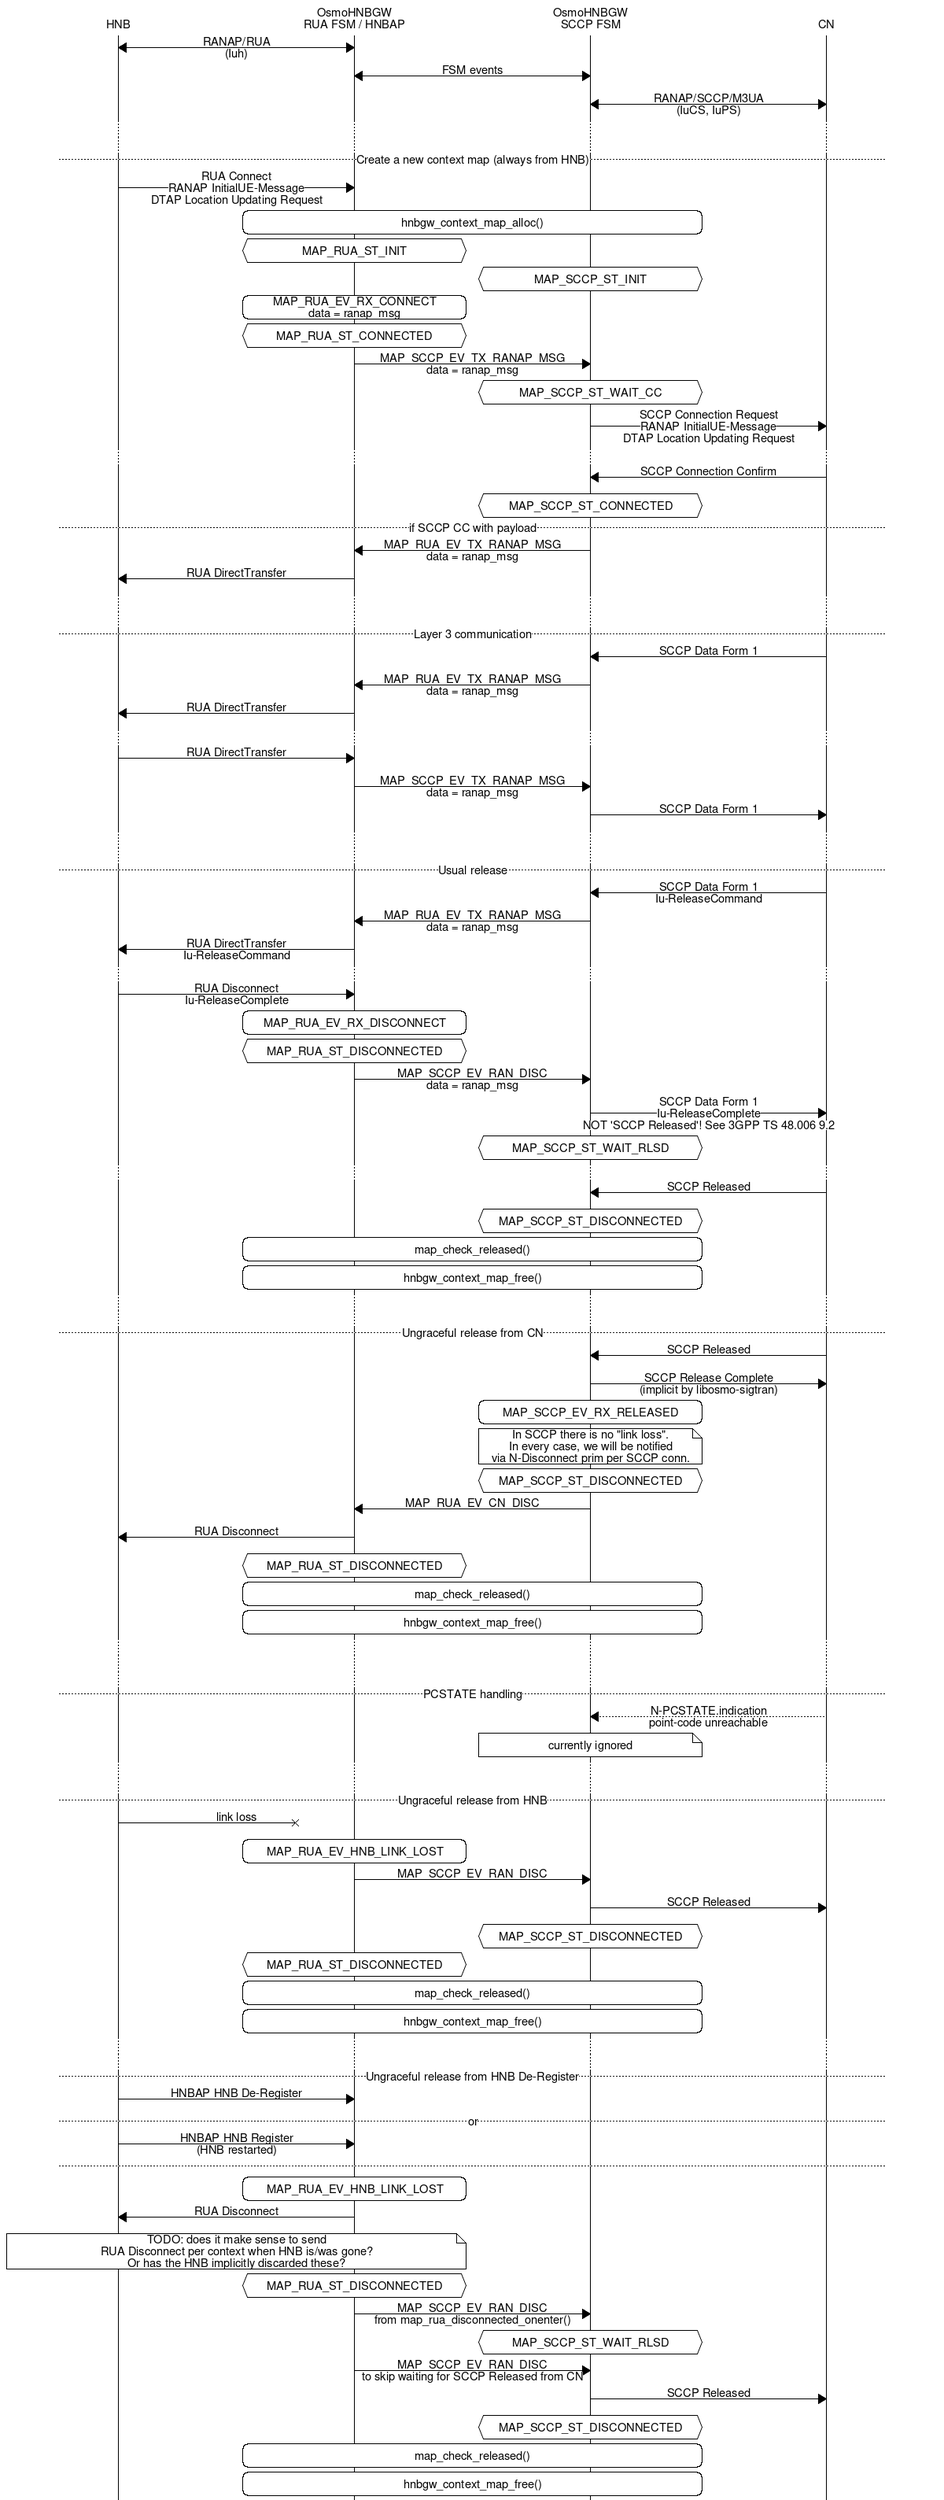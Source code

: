 msc {
  hscale="2";
  hnb[label="HNB"],rua[label="OsmoHNBGW\nRUA FSM / HNBAP"],sccp[label="OsmoHNBGW\nSCCP FSM"],cn[label="CN"];

  hnb <=> rua [label="RANAP/RUA\n(Iuh)"];
  rua <=> sccp [label="FSM events"];
  sccp <=> cn [label="RANAP/SCCP/M3UA\n(IuCS, IuPS)"];

  ...;
  ...;
  --- [label="Create a new context map (always from HNB)"];
  hnb => rua [label="RUA Connect\nRANAP InitialUE-Message\nDTAP Location Updating Request"];
  rua rbox sccp [label="hnbgw_context_map_alloc()"];
  rua abox rua [label="MAP_RUA_ST_INIT"];
  sccp abox sccp [label="MAP_SCCP_ST_INIT"];
  rua rbox rua [label="MAP_RUA_EV_RX_CONNECT\ndata = ranap_msg"];
  rua abox rua [label="MAP_RUA_ST_CONNECTED"];
  rua => sccp [label="MAP_SCCP_EV_TX_RANAP_MSG\ndata = ranap_msg"];
  sccp abox sccp [label="MAP_SCCP_ST_WAIT_CC"];
  sccp => cn [label="SCCP Connection Request\nRANAP InitialUE-Message\nDTAP Location Updating Request"];
  ...;
  sccp <= cn [label="SCCP Connection Confirm"];
  sccp abox sccp [label="MAP_SCCP_ST_CONNECTED"];
  --- [label="if SCCP CC with payload"];
  rua <= sccp [label="MAP_RUA_EV_TX_RANAP_MSG\ndata = ranap_msg"];
  hnb <= rua [label="RUA DirectTransfer"];

  ...;
  ...;
  --- [label="Layer 3 communication"];
  sccp <= cn [label="SCCP Data Form 1"];
  rua <= sccp [label="MAP_RUA_EV_TX_RANAP_MSG\ndata = ranap_msg"];
  hnb <= rua [label="RUA DirectTransfer"];
  ...;
  hnb => rua [label="RUA DirectTransfer"];
  rua => sccp [label="MAP_SCCP_EV_TX_RANAP_MSG\ndata = ranap_msg"];
  sccp => cn [label="SCCP Data Form 1"];

  ...;
  ...;
  --- [label="Usual release"];
  sccp <= cn [label="SCCP Data Form 1\nIu-ReleaseCommand"];
  rua <= sccp [label="MAP_RUA_EV_TX_RANAP_MSG\ndata = ranap_msg"];
  hnb <= rua [label="RUA DirectTransfer\nIu-ReleaseCommand"];
  ...;
  hnb => rua [label="RUA Disconnect\nIu-ReleaseComplete"];
  rua rbox rua [label="MAP_RUA_EV_RX_DISCONNECT"];
  rua abox rua [label="MAP_RUA_ST_DISCONNECTED"];
  rua => sccp [label="MAP_SCCP_EV_RAN_DISC\ndata = ranap_msg"];
  sccp => cn [label="SCCP Data Form 1\nIu-ReleaseComplete\nNOT 'SCCP Released'! See 3GPP TS 48.006 9.2"];
  sccp abox sccp [label="MAP_SCCP_ST_WAIT_RLSD"];
  ...;
  sccp <= cn [label="SCCP Released"];
  sccp abox sccp [label="MAP_SCCP_ST_DISCONNECTED"];
  rua rbox sccp [label="map_check_released()"];
  rua rbox sccp [label="hnbgw_context_map_free()"];

  ...;
  ...;
  --- [label="Ungraceful release from CN"];
  sccp <= cn [label="SCCP Released"];
  sccp => cn [label="SCCP Release Complete\n(implicit by libosmo-sigtran)"];
  sccp rbox sccp [label="MAP_SCCP_EV_RX_RELEASED"];
  sccp note sccp [label="In SCCP there is no \"link loss\".\nIn every case, we will be notified\nvia N-Disconnect prim per SCCP conn."];
  sccp abox sccp [label="MAP_SCCP_ST_DISCONNECTED"];
  rua <= sccp [label="MAP_RUA_EV_CN_DISC"];
  hnb <= rua [label="RUA Disconnect"];
  rua abox rua [label="MAP_RUA_ST_DISCONNECTED"];
  rua rbox sccp [label="map_check_released()"];
  rua rbox sccp [label="hnbgw_context_map_free()"];

  ...;
  ...;
  ...;
  --- [label="PCSTATE handling"];
  sccp << cn [label="N-PCSTATE.indication\npoint-code unreachable"];
  sccp note sccp [label="currently ignored"];

  ...;
  ...;
  --- [label="Ungraceful release from HNB"];
  hnb -x rua [label="link loss"];
  rua rbox rua [label="MAP_RUA_EV_HNB_LINK_LOST"];
  rua => sccp [label="MAP_SCCP_EV_RAN_DISC"];
  sccp => cn [label="SCCP Released"];
  sccp abox sccp [label="MAP_SCCP_ST_DISCONNECTED"];
  rua abox rua [label="MAP_RUA_ST_DISCONNECTED"];
  rua rbox sccp [label="map_check_released()"];
  rua rbox sccp [label="hnbgw_context_map_free()"];

  ...;
  ...;
  --- [label="Ungraceful release from HNB De-Register"];
  hnb => rua [label="HNBAP HNB De-Register"];
  --- [label="or"];
  hnb => rua [label="HNBAP HNB Register\n(HNB restarted)"];
  ---;
  rua rbox rua [label="MAP_RUA_EV_HNB_LINK_LOST"];
  hnb <= rua [label="RUA Disconnect"];
  hnb note rua [label="TODO: does it make sense to send\nRUA Disconnect per context when HNB is/was gone?\nOr has the HNB implicitly discarded these?"];
  rua abox rua [label="MAP_RUA_ST_DISCONNECTED"];
  rua => sccp [label="MAP_SCCP_EV_RAN_DISC\nfrom map_rua_disconnected_onenter()"];
  sccp abox sccp [label="MAP_SCCP_ST_WAIT_RLSD"];
  rua => sccp [label="MAP_SCCP_EV_RAN_DISC\nto skip waiting for SCCP Released from CN"];
  sccp => cn [label="SCCP Released"];
  sccp abox sccp [label="MAP_SCCP_ST_DISCONNECTED"];
  rua rbox sccp [label="map_check_released()"];
  rua rbox sccp [label="hnbgw_context_map_free()"];
}
